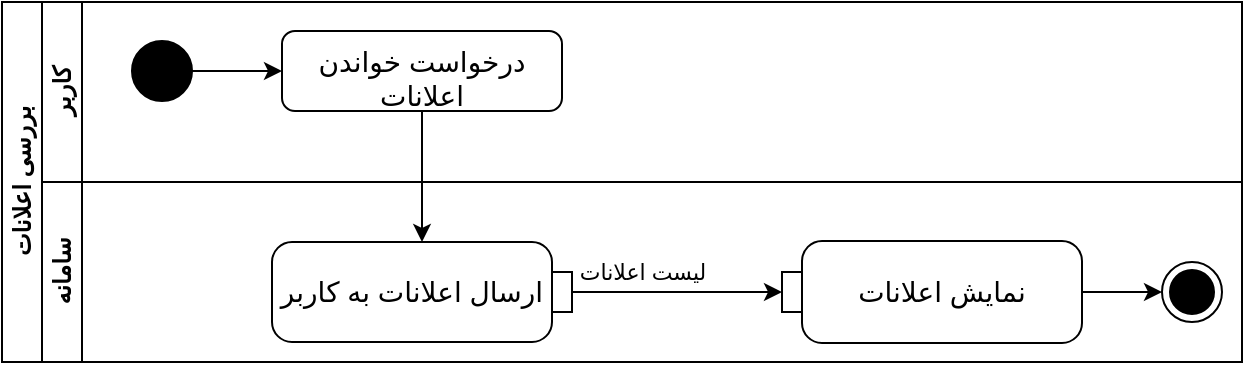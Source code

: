 <mxfile version="22.1.18" type="google">
  <diagram name="‫صفحه - 1‬" id="i4i05XThhPotagnGNQTH">
    <mxGraphModel grid="1" page="1" gridSize="10" guides="1" tooltips="1" connect="1" arrows="1" fold="1" pageScale="1" pageWidth="850" pageHeight="1100" math="0" shadow="0">
      <root>
        <mxCell id="0" />
        <mxCell id="1" parent="0" />
        <mxCell id="1k5aYSrXGQjrkZ0Lgppr-1" value="بررسی اعلانات" style="swimlane;html=1;childLayout=stackLayout;resizeParent=1;resizeParentMax=0;horizontal=0;startSize=20;horizontalStack=0;" vertex="1" parent="1">
          <mxGeometry x="120" y="90" width="620" height="180" as="geometry" />
        </mxCell>
        <mxCell id="1k5aYSrXGQjrkZ0Lgppr-2" value="کاربر" style="swimlane;html=1;startSize=20;horizontal=0;" vertex="1" parent="1k5aYSrXGQjrkZ0Lgppr-1">
          <mxGeometry x="20" width="600" height="90" as="geometry">
            <mxRectangle x="20" width="490" height="30" as="alternateBounds" />
          </mxGeometry>
        </mxCell>
        <mxCell id="uvkth5Pu65elxR-UsTJ8-14" style="edgeStyle=orthogonalEdgeStyle;rounded=0;orthogonalLoop=1;jettySize=auto;html=1;" edge="1" parent="1k5aYSrXGQjrkZ0Lgppr-2" source="1k5aYSrXGQjrkZ0Lgppr-4" target="uvkth5Pu65elxR-UsTJ8-12">
          <mxGeometry relative="1" as="geometry" />
        </mxCell>
        <mxCell id="1k5aYSrXGQjrkZ0Lgppr-4" value="" style="ellipse;fillColor=strokeColor;html=1;" vertex="1" parent="1k5aYSrXGQjrkZ0Lgppr-2">
          <mxGeometry x="45" y="19.5" width="30" height="30" as="geometry" />
        </mxCell>
        <mxCell id="uvkth5Pu65elxR-UsTJ8-12" value="&lt;span style=&quot;font-size: 14px;&quot;&gt;درخواست خواندن اعلانات&lt;/span&gt;" style="html=1;align=center;verticalAlign=top;rounded=1;absoluteArcSize=1;arcSize=13;dashed=0;whiteSpace=wrap;" vertex="1" parent="1k5aYSrXGQjrkZ0Lgppr-2">
          <mxGeometry x="120" y="14.5" width="140" height="40" as="geometry" />
        </mxCell>
        <mxCell id="1k5aYSrXGQjrkZ0Lgppr-6" value="سامانه" style="swimlane;html=1;startSize=20;horizontal=0;" vertex="1" parent="1k5aYSrXGQjrkZ0Lgppr-1">
          <mxGeometry x="20" y="90" width="600" height="90" as="geometry" />
        </mxCell>
        <mxCell id="1k5aYSrXGQjrkZ0Lgppr-5" value="&lt;font style=&quot;font-size: 14px;&quot;&gt;ارسال اعلانات به کاربر&lt;/font&gt;" style="shape=mxgraph.uml25.action;html=1;align=center;verticalAlign=middle;absoluteArcSize=1;arcSize=10;dashed=0;spacingRight=10;whiteSpace=wrap;" vertex="1" parent="1k5aYSrXGQjrkZ0Lgppr-6">
          <mxGeometry x="115" y="30" width="150" height="50" as="geometry" />
        </mxCell>
        <mxCell id="1k5aYSrXGQjrkZ0Lgppr-7" value="" style="ellipse;html=1;shape=endState;fillColor=strokeColor;" vertex="1" parent="1k5aYSrXGQjrkZ0Lgppr-6">
          <mxGeometry x="560" y="40" width="30" height="30" as="geometry" />
        </mxCell>
        <mxCell id="1k5aYSrXGQjrkZ0Lgppr-8" value="&lt;font style=&quot;font-size: 14px;&quot;&gt;نمایش اعلانات&lt;/font&gt;" style="shape=mxgraph.uml25.action;html=1;align=center;verticalAlign=middle;absoluteArcSize=1;arcSize=10;dashed=0;spacingLeft=10;flipH=1;whiteSpace=wrap;" vertex="1" parent="1k5aYSrXGQjrkZ0Lgppr-6">
          <mxGeometry x="370" y="29.5" width="150" height="51" as="geometry" />
        </mxCell>
        <mxCell id="1k5aYSrXGQjrkZ0Lgppr-9" style="edgeStyle=orthogonalEdgeStyle;rounded=0;orthogonalLoop=1;jettySize=auto;html=1;" edge="1" parent="1k5aYSrXGQjrkZ0Lgppr-6" source="1k5aYSrXGQjrkZ0Lgppr-8" target="1k5aYSrXGQjrkZ0Lgppr-7">
          <mxGeometry relative="1" as="geometry">
            <mxPoint x="561" y="195.0" as="sourcePoint" />
          </mxGeometry>
        </mxCell>
        <mxCell id="1k5aYSrXGQjrkZ0Lgppr-10" style="edgeStyle=orthogonalEdgeStyle;rounded=0;orthogonalLoop=1;jettySize=auto;html=1;" edge="1" parent="1k5aYSrXGQjrkZ0Lgppr-6" source="1k5aYSrXGQjrkZ0Lgppr-5" target="1k5aYSrXGQjrkZ0Lgppr-8">
          <mxGeometry relative="1" as="geometry">
            <mxPoint x="219.97" y="165.0" as="targetPoint" />
            <mxPoint x="180.004" y="35.0" as="sourcePoint" />
          </mxGeometry>
        </mxCell>
        <mxCell id="uvkth5Pu65elxR-UsTJ8-16" value="لیست اعلانات" style="edgeLabel;html=1;align=center;verticalAlign=middle;resizable=0;points=[];" connectable="0" vertex="1" parent="1k5aYSrXGQjrkZ0Lgppr-10">
          <mxGeometry x="-0.667" y="3" relative="1" as="geometry">
            <mxPoint x="17" y="-7" as="offset" />
          </mxGeometry>
        </mxCell>
        <mxCell id="uvkth5Pu65elxR-UsTJ8-15" style="edgeStyle=orthogonalEdgeStyle;rounded=0;orthogonalLoop=1;jettySize=auto;html=1;" edge="1" parent="1k5aYSrXGQjrkZ0Lgppr-1" source="uvkth5Pu65elxR-UsTJ8-12" target="1k5aYSrXGQjrkZ0Lgppr-5">
          <mxGeometry relative="1" as="geometry" />
        </mxCell>
      </root>
    </mxGraphModel>
  </diagram>
</mxfile>
